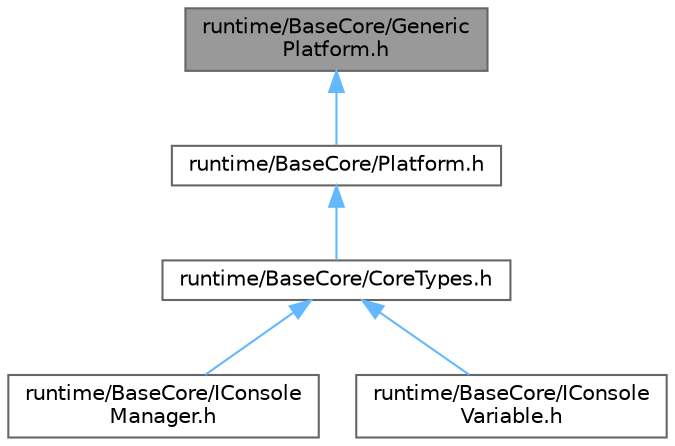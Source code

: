 digraph "runtime/BaseCore/GenericPlatform.h"
{
 // LATEX_PDF_SIZE
  bgcolor="transparent";
  edge [fontname=Helvetica,fontsize=10,labelfontname=Helvetica,labelfontsize=10];
  node [fontname=Helvetica,fontsize=10,shape=box,height=0.2,width=0.4];
  Node1 [id="Node000001",label="runtime/BaseCore/Generic\lPlatform.h",height=0.2,width=0.4,color="gray40", fillcolor="grey60", style="filled", fontcolor="black",tooltip=" "];
  Node1 -> Node2 [id="edge5_Node000001_Node000002",dir="back",color="steelblue1",style="solid",tooltip=" "];
  Node2 [id="Node000002",label="runtime/BaseCore/Platform.h",height=0.2,width=0.4,color="grey40", fillcolor="white", style="filled",URL="$_base_core_2_platform_8h.html",tooltip=" "];
  Node2 -> Node3 [id="edge6_Node000002_Node000003",dir="back",color="steelblue1",style="solid",tooltip=" "];
  Node3 [id="Node000003",label="runtime/BaseCore/CoreTypes.h",height=0.2,width=0.4,color="grey40", fillcolor="white", style="filled",URL="$_core_types_8h.html",tooltip=" "];
  Node3 -> Node4 [id="edge7_Node000003_Node000004",dir="back",color="steelblue1",style="solid",tooltip=" "];
  Node4 [id="Node000004",label="runtime/BaseCore/IConsole\lManager.h",height=0.2,width=0.4,color="grey40", fillcolor="white", style="filled",URL="$_i_console_manager_8h.html",tooltip=" "];
  Node3 -> Node5 [id="edge8_Node000003_Node000005",dir="back",color="steelblue1",style="solid",tooltip=" "];
  Node5 [id="Node000005",label="runtime/BaseCore/IConsole\lVariable.h",height=0.2,width=0.4,color="grey40", fillcolor="white", style="filled",URL="$_i_console_variable_8h.html",tooltip=" "];
}
